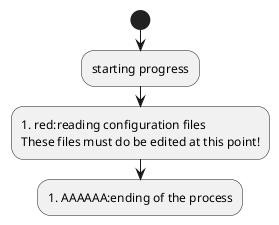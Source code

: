 @startuml

start
:starting progress;
:#red:reading configuration files
These files must do be edited at this point!;
:#AAAAAA:ending of the process;

@enduml